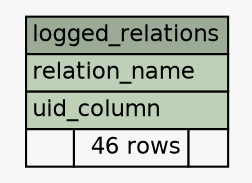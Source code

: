 // dot 2.38.0 on Linux 4.8.0-42-generic
// SchemaSpy rev 590
digraph "logged_relations" {
  graph [
    rankdir="RL"
    bgcolor="#f7f7f7"
    nodesep="0.18"
    ranksep="0.46"
    fontname="Helvetica"
    fontsize="11"
  ];
  node [
    fontname="Helvetica"
    fontsize="11"
    shape="plaintext"
  ];
  edge [
    arrowsize="0.8"
  ];
  "logged_relations" [
    label=<
    <TABLE BORDER="0" CELLBORDER="1" CELLSPACING="0" BGCOLOR="#ffffff">
      <TR><TD COLSPAN="3" BGCOLOR="#9bab96" ALIGN="CENTER">logged_relations</TD></TR>
      <TR><TD PORT="relation_name" COLSPAN="3" BGCOLOR="#bed1b8" ALIGN="LEFT">relation_name</TD></TR>
      <TR><TD PORT="uid_column" COLSPAN="3" BGCOLOR="#bed1b8" ALIGN="LEFT">uid_column</TD></TR>
      <TR><TD ALIGN="LEFT" BGCOLOR="#f7f7f7">  </TD><TD ALIGN="RIGHT" BGCOLOR="#f7f7f7">46 rows</TD><TD ALIGN="RIGHT" BGCOLOR="#f7f7f7">  </TD></TR>
    </TABLE>>
    URL="tables/logged_relations.html"
    tooltip="logged_relations"
  ];
}

